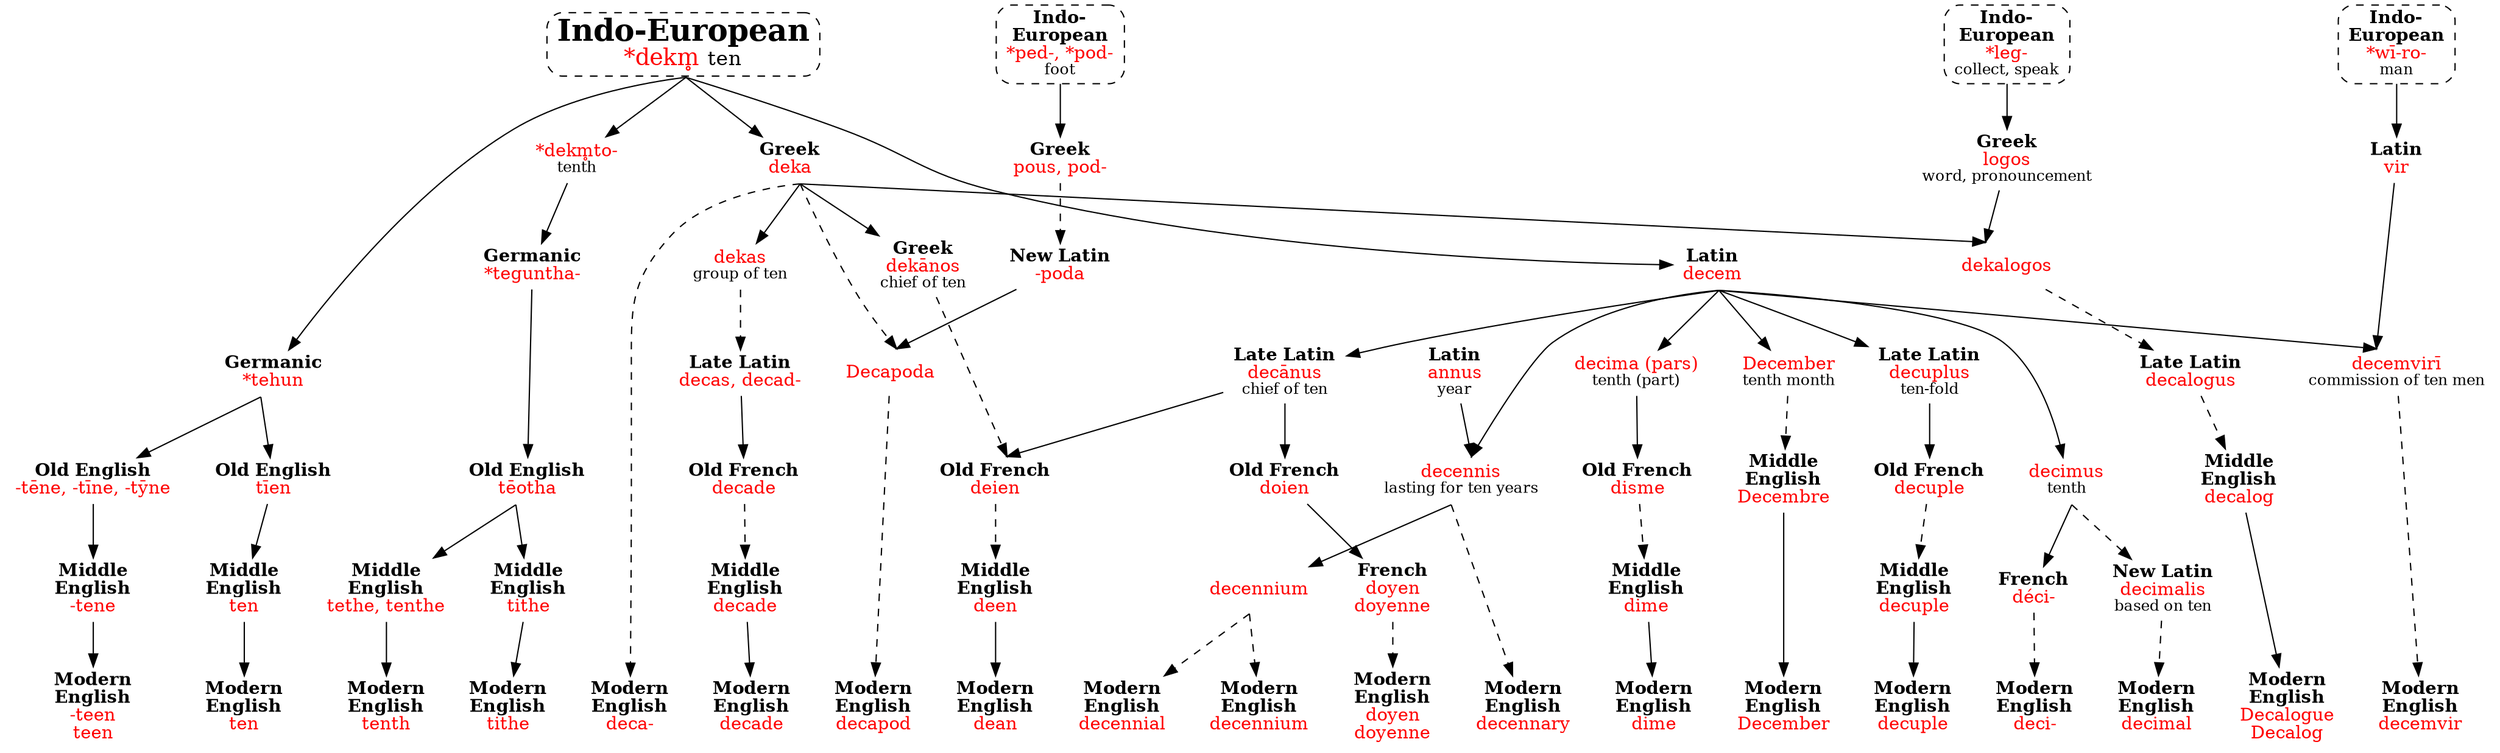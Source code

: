 strict digraph {
node [shape=none]

dekmIE [label=<<font point-size="24"><b>Indo-European</b></font><br/><font point-size="18" color="red">*dekm̥ </font><font point-size="16">ten</font>> shape=box style="dashed,rounded" URL="dekm-ten0.svg" tooltip="Indo-European \"*dekm̥\" ten"]

/* ten, teen */
tehunGm [label=<<b>Germanic</b><br/><font color="red">*tehun</font>>]
tienOE [label=<<b>Old English</b><br/><font color="red">tīen</font>>]
tenME [label=<<b>Middle<br/>English</b><br/><font color="red">ten</font>>]
ten [label=<<b>Modern<br/>English</b><br/><font color="red">ten</font>>]
dekmIE -> tehunGm [sametail=1]
tehunGm -> tienOE [sametail=1]
tienOE -> tenME -> ten
teneOE [label=<<b>Old English</b><br/><font color="red">-tēne, -tīne, -tȳne</font>>]
teneME [label=<<b>Middle<br/>English</b><br/><font color="red">-tene</font>>]
teen [label=<<b>Modern<br/>English</b><br/><font color="red">-teen<br/>teen</font>>]
tehunGm -> teneOE [sametail=1]
teneOE -> teneME -> teen

/* tenth, tithe */
dekmtoIE [label=<<font color="red">*dekm̥to-</font><br/><font point-size="12">tenth</font>>]
tegunthaGm [label=<<b>Germanic</b><br/><font color="red">*teguntha-</font>>]
teothaOE [label=<<b>Old English</b><br/><font color="red">tēotha</font>>]
tetheME [label=<<b>Middle<br/>English</b><br/><font color="red">tethe, tenthe</font>>]
tenth [label=<<b>Modern<br/>English</b><br/><font color="red">tenth</font>>]
dekmIE -> dekmtoIE [sametail=1]
dekmtoIE -> tegunthaGm -> teothaOE
teothaOE -> tetheME [sametail=1]
tetheME -> tenth
titheME [label=<<b>Middle<br/>English</b><br/><font color="red">tithe</font>>]
tithe [label=<<b>Modern<br/>English</b><br/><font color="red">tithe</font>>]
teothaOE -> titheME [sametail=1]
titheME -> tithe

/* deci-, decimal, decuple, decemvir */
decemL [label=<<b>Latin</b><br/><font color="red">decem</font>>]
decimusL [label=<<font color="red">decimus</font><br/><font point-size="12">tenth</font>>]
deciF [label=<<b>French</b><br/><font color="red">déci-</font>>]
deci [label=<<b>Modern<br/>English</b><br/><font color="red">deci-</font>>]
dekmIE -> decemL [sametail=1]
decemL -> decimusL [sametail=1]
decimusL -> deciF [sametail=1]
deciF -> deci [style=dashed]
decimalisNL [label=<<b>New Latin</b><br/><font color="red">decimalis</font><br/><font point-size="12">based on ten</font>>]
decimal [label=<<b>Modern<br/>English</b><br/><font color="red">decimal</font>>]
decimusL -> decimalisNL [style=dashed sametail=1]
decimalisNL -> decimal [style=dashed]
decuplusL [label=<<b>Late Latin</b><br/><font color="red">decuplus</font><br/><font point-size="12">ten-fold</font>>]
decupleOF [label=<<b>Old French</b><br/><font color="red">decuple</font>>]
decupleME [label=<<b>Middle<br/>English</b><br/><font color="red">decuple</font>>]
decuple [label=<<b>Modern<br/>English</b><br/><font color="red">decuple</font>>]
decemL -> decuplusL [sametail=1]
decuplusL -> decupleOF
decupleOF -> decupleME [style=dashed]
decupleME -> decuple
wiroIE [label=<<b>Indo-<br/>European</b><br/><font color="red">*wī-ro-</font><br/><font point-size="12">man</font>> shape=box style="dashed,rounded" URL="wiro-man.svg"]
virL [label=<<b>Latin</b><br/><font color="red">vir</font>>]
decemviriL [label=<<font color="red">decemvirī</font><br/><font point-size="12">commission of ten men</font>>]
decemvir [label=<<b>Modern<br/>English</b><br/><font color="red">decemvir</font>>]
wiroIE -> virL
decemL -> decemviriL [sametail=1 samehead=1]
virL -> decemviriL [samehead=1]
decemviriL -> decemvir [style=dashed]

/* decennary, decennial, decennium */
annusL [label=<<b>Latin</b><br/><font color="red">annus</font><br/><font point-size="12">year</font>>]
decennisL [label=<<font color="red">decennis</font><br/><font point-size="12">lasting for ten years</font>>]
decenniumL [label=<<font color="red">decennium</font>>]
decennium [label=<<b>Modern<br/>English</b><br/><font color="red">decennium</font>>]
annusL -> decennisL [samehead=1]
decemL -> decennisL [sametail=1 samehead=1]
decennisL -> decenniumL [sametail=1]
decenniumL -> decennium [style=dashed sametail=1]
decennary [label=<<b>Modern<br/>English</b><br/><font color="red">decennary</font>>]
decennisL -> decennary [sametail=1 style=dashed]
decennial [label=<<b>Modern<br/>English</b><br/><font color="red">decennial</font>>]
decenniumL -> decennial [sametail=1 style=dashed]



/* dime */
decimaL [label=<<font color="red">decima (pars)</font><br/><font point-size="12">tenth (part)</font>>]
dismeOF [label=<<b>Old French</b><br/><font color="red">disme</font>>]
dimeME [label=<<b>Middle<br/>English</b><br/><font color="red">dime</font>>]
dime [label=<<b>Modern<br/>English</b><br/><font color="red">dime</font>>]
decemL -> decimaL [sametail=1]
decimaL -> dismeOF
dismeOF -> dimeME [style=dashed]
dimeME -> dime

/* December (shortened, see AHD) */
decemberL [label=<<font color="red">December</font><br/><font point-size="12">tenth month</font>>]
decembreME [label=<<b>Middle<br/>English</b><br/><font color="red">Decembre</font>>]
december [label=<<b>Modern<br/>English</b><br/><font color="red">December</font>>]
decemL -> decemberL [sametail=1]
decemberL -> decembreME [style=dashed]
decembreME -> december

/* deca-, decade */
dekaG [label=<<b>Greek</b><br/><font color="red">deka</font>>]
deca [label=<<b>Modern<br/>English</b><br/><font color="red">deca-</font>>]
dekmIE -> dekaG [sametail=1]
dekaG -> deca [style=dashed sametail=1]
dekasG [label=<<font color="red">dekas</font><br/><font point-size="12">group of ten</font>>]
decasL [label=<<b>Late Latin</b><br/><font color="red">decas, decad-</font>>]
decadeOF [label=<<b>Old French</b><br/><font color="red">decade</font>>]
decadeME [label=<<b>Middle<br/>English</b><br/><font color="red">decade</font>>]
decade [label=<<b>Modern<br/>English</b><br/><font color="red">decade</font>>]
dekaG -> dekasG [sametail=1]
dekasG -> decasL [style=dashed]
decasL -> decadeOF
decadeOF -> decadeME [style=dashed]
decadeME -> decade

/* Decalogue/Decalog, decapod */
legIE [label=<<b>Indo-<br/>European</b><br/><font color="red">*leg-</font><br/><font point-size="12">collect, speak</font>> shape=box style="dashed,rounded" URL="leg-speak4.svg"]
logosG [label=<<b>Greek</b><br/><font color="red">logos</font><br/><font point-size="12">word, pronouncement</font>>]
dekalogosG [label=<<font color="red">dekalogos</font>>]
decalogusL [label=<<b>Late Latin</b><br/><font color="red">decalogus</font>>]
decalogME [label=<<b>Middle<br/>English</b><br/><font color="red">decalog</font>>]
decalogue [label=<<b>Modern<br/>English</b><br/><font color="red">Decalogue<br/>Decalog</font>>]
legIE -> logosG
logosG -> dekalogosG [samehead=1]
dekaG -> dekalogosG [sametail=1 samehead=1]
dekalogosG -> decalogusL -> decalogME [style=dashed]
decalogME -> decalogue
pedIE [label=<<b>Indo-<br/>European</b><br/><font color="red">*ped-, *pod-</font><br/><font point-size="12">foot</font>> shape=box style="dashed,rounded" URL="ped-foot3.svg"]
pousG [label=<<b>Greek</b><br/><font color="red">pous, pod-</font>>]
podaL [label=<<b>New Latin</b><br/><font color="red">-poda</font>>]
decapodaL [label=<<font color="red">Decapoda</font>>]
decapod [label=<<b>Modern<br/>English</b><br/><font color="red">decapod</font>>]
pedIE -> pousG
pousG -> podaL [style=dashed]
dekaG -> decapodaL [style=dashed samehead=1 sametail=1]
podaL -> decapodaL [samehead=1]
decapodaL -> decapod [style=dashed]

/* dean, doyen, doyenne */
decanusL [label=<<b>Late Latin</b><br/><font color="red">decānus</font><br/><font point-size="12">chief of ten</font>>]
dekanosG [label=<<b>Greek</b><br/><font color="red">dekānos</font><br/><font point-size="12">chief of ten</font>>]
deienOF [label=<<b>Old French</b><br/><font color="red">deien</font>>]
deenME [label=<<b>Middle<br/>English</b><br/><font color="red">deen</font>>]
dean [label=<<b>Modern<br/>English</b><br/><font color="red">dean</font>>]
decemL -> decanusL [sametail=1]
dekaG -> dekanosG [sametail=1]
decanusL -> deienOF [samehead=1]
dekanosG -> deienOF [samehead=1 style=dashed]
deienOF -> deenME [style=dashed]
deenME -> dean
doienOF [label=<<b>Old French</b><br/><font color="red">doien</font>>]
doyenF [label=<<b>French</b><br/><font color="red">doyen<br/>doyenne</font>>]
doyen [label=<<b>Modern<br/>English</b><br/><font color="red">doyen<br/>doyenne</font>>]
decanusL -> doienOF [sametail=1]
doienOF -> doyenF
doyenF -> doyen [style=dashed]


{ rank=sink ten teen tenth tithe deci decimal december decuple decemvir decennium decennary decennial dime deca decade decalogue decapod dean doyen }
{ rank=min legIE pedIE wiroIE }
}